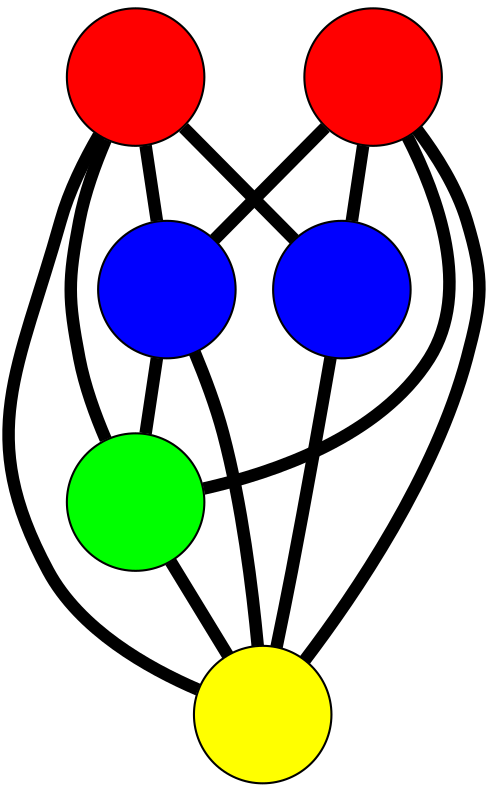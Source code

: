 graph G {
	graph [bb="-119.44,-126.82,108.24,142.04",
		overlap=false,
		sep=0.0,
		splines=true
	];
	node [color=black,
		fixedsize=true,
		fontname="Latin Modern Math",
		fontsize=42,
		height=.92,
		label="\N",
		penwidth=1,
		shape=circle,
		width=.92
	];
	edge [color=black,
		penwidth=6,
		style=bold
	];
	0	 [fillcolor=red,
		height=0.91667,
		label="",
		pos="-86.443,-30.48",
		style=filled,
		width=0.91667];
	2	 [fillcolor=blue,
		height=0.91667,
		label="",
		pos="1.0576,-93.817",
		style=filled,
		width=0.91667];
	0 -- 2	 [pos="-59.237,-50.173 -48.601,-57.871 -36.436,-66.677 -25.831,-74.353"];
	3	 [fillcolor=blue,
		height=0.91667,
		label="",
		pos="-54.618,109.04",
		style=filled,
		width=0.91667];
	0 -- 3	 [pos="-79.062,1.879 -73.92,24.419 -67.092,54.354 -61.959,76.855"];
	4	 [fillcolor=green,
		height=0.91667,
		label="",
		pos="75.065,-55.254",
		style=filled,
		width=0.91667];
	0 -- 4	 [pos="-53.76,-35.493 -25.739,-39.792 14.423,-45.952 42.43,-50.248"];
	5	 [fillcolor=yellow,
		height=0.91667,
		label="",
		pos="-10.298,18.636",
		style=filled,
		width=0.91667];
	0 -- 5	 [pos="-58.522,-12.47 -51.901,-8.1991 -44.837,-3.6431 -38.216,0.62777"];
	1	 [fillcolor=red,
		height=0.91667,
		label="",
		pos="75.237,51.877",
		style=filled,
		width=0.91667];
	1 -- 2	 [pos="60.225,22.394 47.356,-2.8836 28.91,-39.113 16.046,-64.377"];
	1 -- 3	 [pos="44.791,65.279 23.952,74.452 -3.5647,86.565 -24.364,95.721"];
	1 -- 4	 [pos="75.184,18.86 75.163,5.8261 75.139,-9.1208 75.118,-22.162"];
	1 -- 5	 [pos="44.357,39.876 36.604,36.863 28.286,33.631 20.537,30.619"];
	2 -- 4	 [pos="30.733,-78.354 35.558,-75.84 40.557,-73.235 45.383,-70.72"];
	2 -- 5	 [pos="-2.2881,-60.685 -3.7666,-46.044 -5.5006,-28.873 -6.9764,-14.259"];
	3 -- 5	 [pos="-39.983,79.187 -35.142,69.312 -29.757,58.328 -24.918,48.456"];
	4 -- 5	 [pos="49.915,-33.484 38.8,-23.864 25.766,-12.581 14.672,-2.9786"];
}
